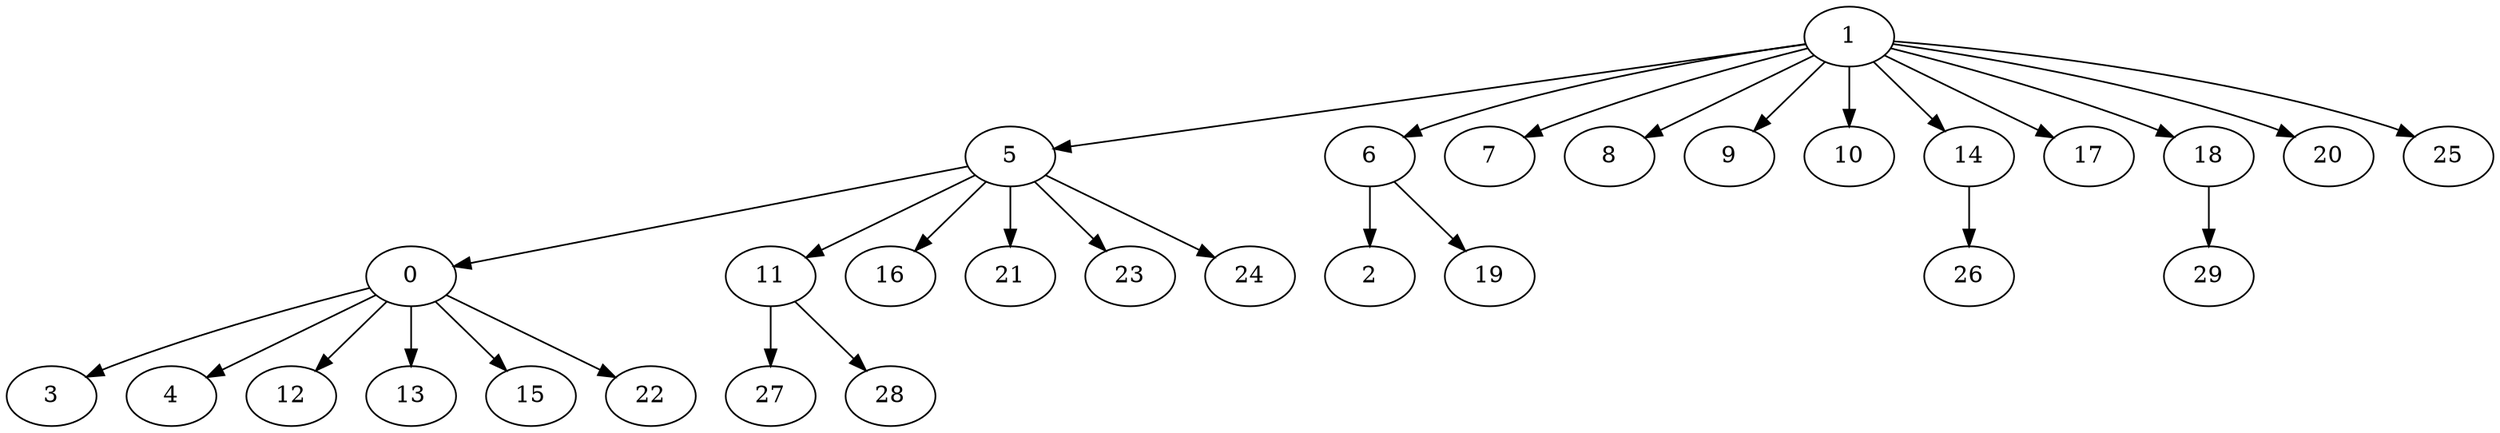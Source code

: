 digraph {
  1 -> 5;
  1 -> 6;
  1 -> 7;
  1 -> 8;
  1 -> 9;
  1 -> 10;
  1 -> 14;
  1 -> 17;
  1 -> 18;
  1 -> 20;
  1 -> 25;
  5 -> 0;
  5 -> 11;
  5 -> 16;
  5 -> 21;
  5 -> 23;
  5 -> 24;
  6 -> 2;
  6 -> 19;
  14 -> 26;
  18 -> 29;
  0 -> 3;
  0 -> 4;
  0 -> 12;
  0 -> 13;
  0 -> 15;
  0 -> 22;
  11 -> 27;
  11 -> 28;
}